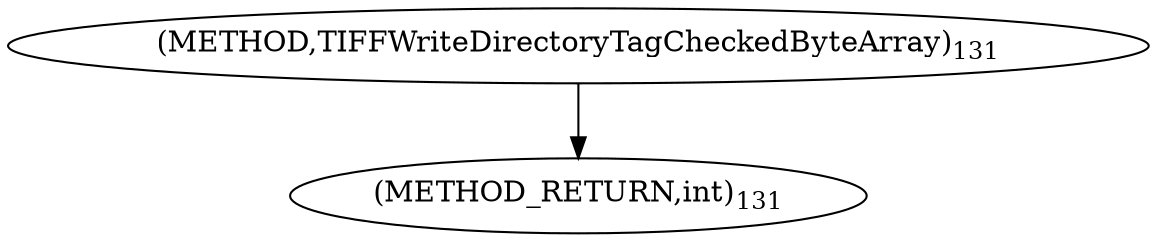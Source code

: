digraph "TIFFWriteDirectoryTagCheckedByteArray" {  
"64175" [label = <(METHOD,TIFFWriteDirectoryTagCheckedByteArray)<SUB>131</SUB>> ]
"64182" [label = <(METHOD_RETURN,int)<SUB>131</SUB>> ]
  "64175" -> "64182" 
}
